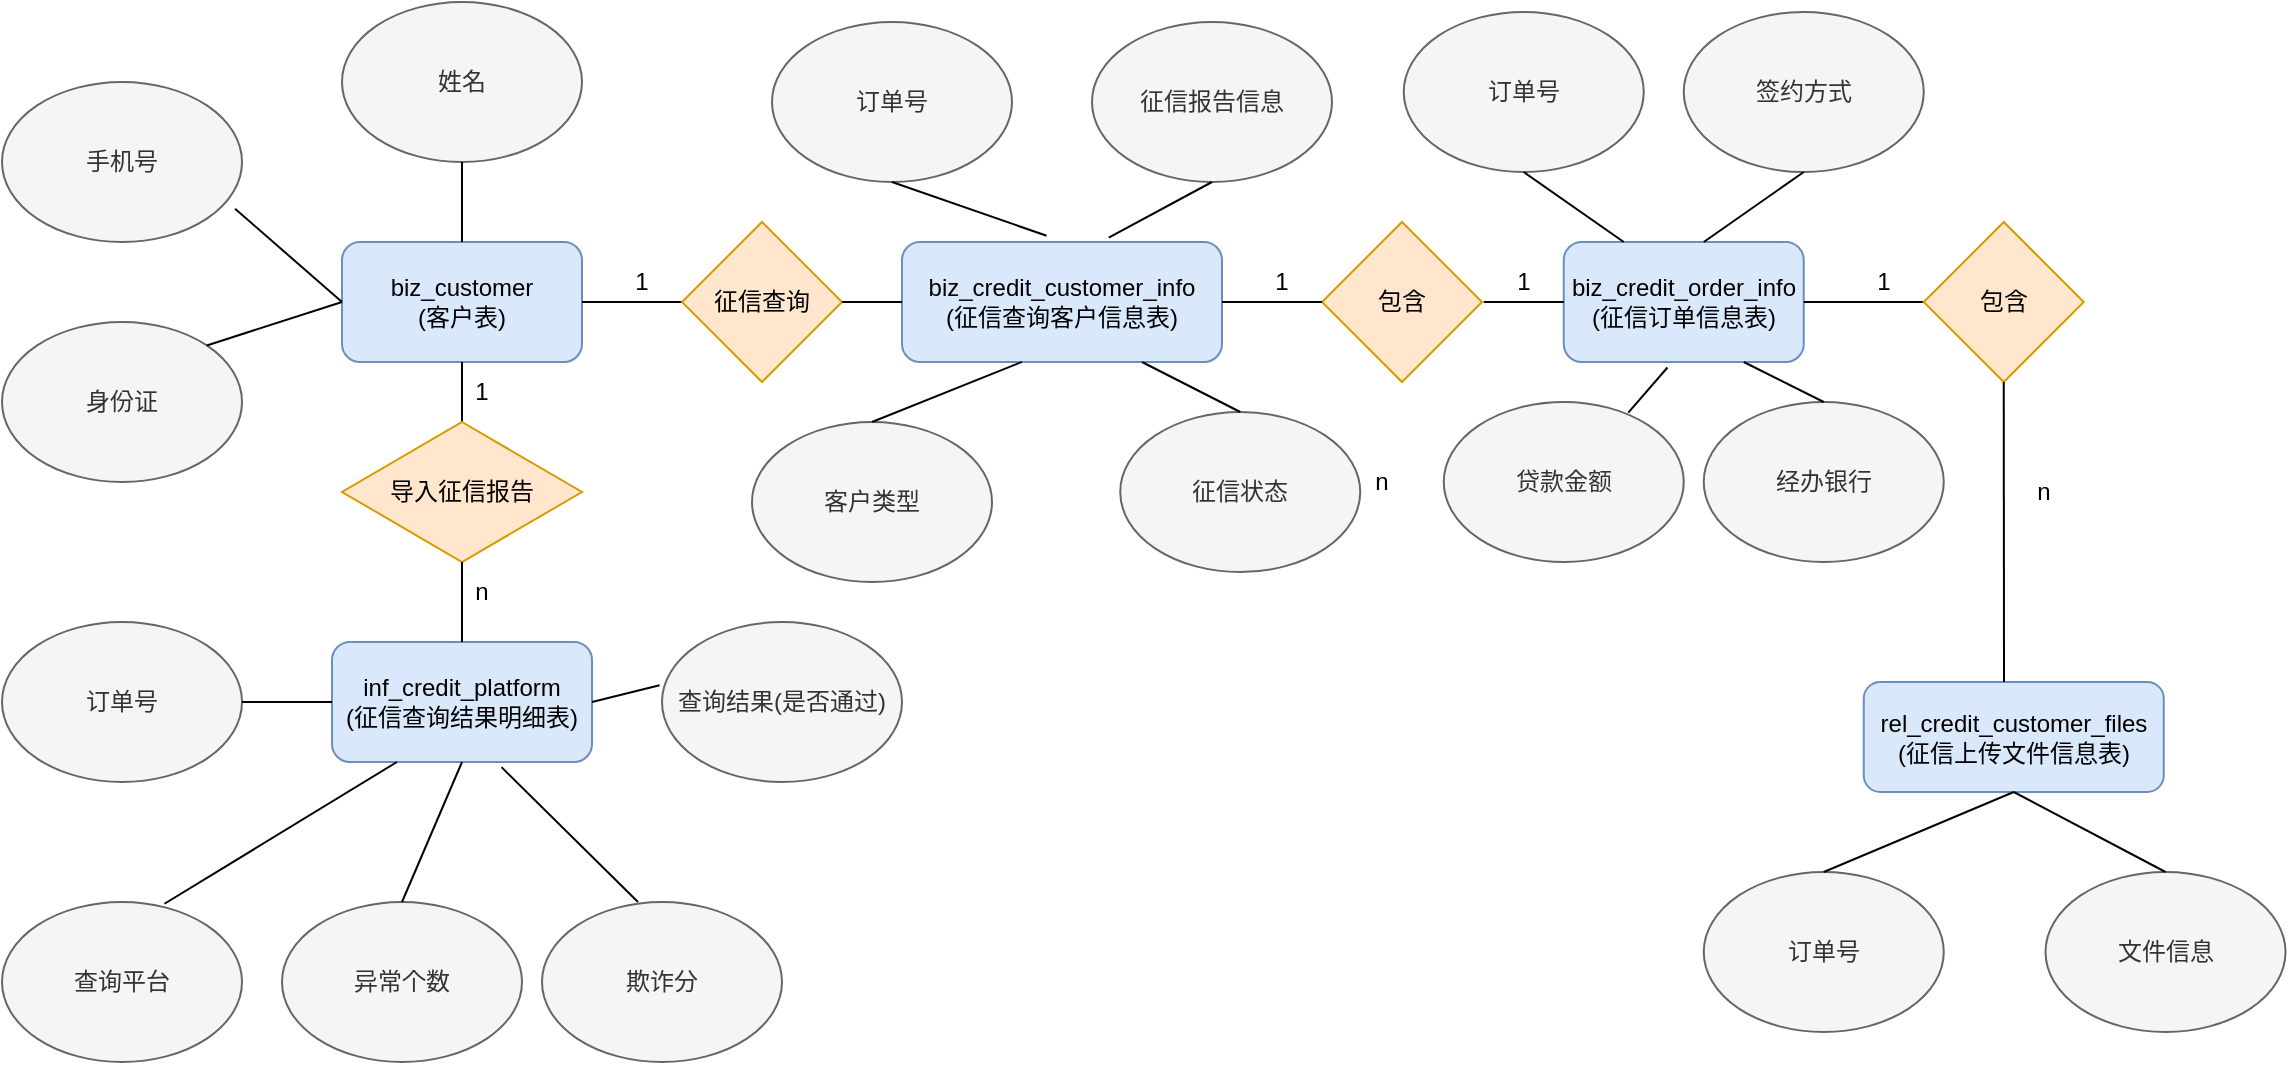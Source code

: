 <mxfile version="12.6.6" type="github">
  <diagram id="8V74wypXKoyKjCxsadvE" name="Page-1">
    <mxGraphModel dx="1483" dy="713" grid="1" gridSize="10" guides="1" tooltips="1" connect="1" arrows="1" fold="1" page="1" pageScale="1" pageWidth="1200" pageHeight="1920" math="0" shadow="0">
      <root>
        <mxCell id="0"/>
        <mxCell id="1" parent="0"/>
        <mxCell id="b-nBw8n8Qqu6ZaVx6pGk-138" value="n" style="text;html=1;strokeColor=none;fillColor=none;align=center;verticalAlign=middle;whiteSpace=wrap;rounded=0;" parent="1" vertex="1">
          <mxGeometry x="370" y="565" width="40" height="20" as="geometry"/>
        </mxCell>
        <mxCell id="b-nBw8n8Qqu6ZaVx6pGk-79" value="biz_customer&lt;br&gt;(客户表)" style="rounded=1;whiteSpace=wrap;html=1;fillColor=#dae8fc;strokeColor=#6c8ebf;" parent="1" vertex="1">
          <mxGeometry x="170" y="550" width="120" height="60" as="geometry"/>
        </mxCell>
        <mxCell id="b-nBw8n8Qqu6ZaVx6pGk-80" value="手机号" style="ellipse;whiteSpace=wrap;html=1;fillColor=#f5f5f5;strokeColor=#666666;fontColor=#333333;" parent="1" vertex="1">
          <mxGeometry y="470" width="120" height="80" as="geometry"/>
        </mxCell>
        <mxCell id="b-nBw8n8Qqu6ZaVx6pGk-81" value="姓名" style="ellipse;whiteSpace=wrap;html=1;direction=east;fillColor=#f5f5f5;strokeColor=#666666;fontColor=#333333;" parent="1" vertex="1">
          <mxGeometry x="170" y="430" width="120" height="80" as="geometry"/>
        </mxCell>
        <mxCell id="b-nBw8n8Qqu6ZaVx6pGk-82" value="身份证" style="ellipse;whiteSpace=wrap;html=1;fillColor=#f5f5f5;strokeColor=#666666;fontColor=#333333;" parent="1" vertex="1">
          <mxGeometry y="590" width="120" height="80" as="geometry"/>
        </mxCell>
        <mxCell id="b-nBw8n8Qqu6ZaVx6pGk-83" style="edgeStyle=orthogonalEdgeStyle;rounded=0;orthogonalLoop=1;jettySize=auto;html=1;exitX=0.5;exitY=1;exitDx=0;exitDy=0;fillColor=#f5f5f5;strokeColor=#666666;" parent="1" source="b-nBw8n8Qqu6ZaVx6pGk-81" target="b-nBw8n8Qqu6ZaVx6pGk-81" edge="1">
          <mxGeometry relative="1" as="geometry"/>
        </mxCell>
        <mxCell id="b-nBw8n8Qqu6ZaVx6pGk-84" value="" style="endArrow=none;html=1;exitX=0.5;exitY=0;exitDx=0;exitDy=0;entryX=0.5;entryY=1;entryDx=0;entryDy=0;" parent="1" source="b-nBw8n8Qqu6ZaVx6pGk-79" target="b-nBw8n8Qqu6ZaVx6pGk-81" edge="1">
          <mxGeometry width="50" height="50" relative="1" as="geometry">
            <mxPoint x="180" y="590" as="sourcePoint"/>
            <mxPoint x="70" y="510" as="targetPoint"/>
          </mxGeometry>
        </mxCell>
        <mxCell id="b-nBw8n8Qqu6ZaVx6pGk-85" value="" style="endArrow=none;html=1;entryX=0;entryY=0.5;entryDx=0;entryDy=0;exitX=1;exitY=0;exitDx=0;exitDy=0;" parent="1" source="b-nBw8n8Qqu6ZaVx6pGk-82" target="b-nBw8n8Qqu6ZaVx6pGk-79" edge="1">
          <mxGeometry width="50" height="50" relative="1" as="geometry">
            <mxPoint x="210" y="660" as="sourcePoint"/>
            <mxPoint x="260" y="610" as="targetPoint"/>
          </mxGeometry>
        </mxCell>
        <mxCell id="b-nBw8n8Qqu6ZaVx6pGk-86" value="" style="endArrow=none;html=1;entryX=0.971;entryY=0.792;entryDx=0;entryDy=0;exitX=0;exitY=0.5;exitDx=0;exitDy=0;entryPerimeter=0;" parent="1" source="b-nBw8n8Qqu6ZaVx6pGk-79" target="b-nBw8n8Qqu6ZaVx6pGk-80" edge="1">
          <mxGeometry width="50" height="50" relative="1" as="geometry">
            <mxPoint x="240" y="660" as="sourcePoint"/>
            <mxPoint x="240" y="620" as="targetPoint"/>
          </mxGeometry>
        </mxCell>
        <mxCell id="b-nBw8n8Qqu6ZaVx6pGk-87" value="" style="endArrow=none;html=1;exitX=1;exitY=0.5;exitDx=0;exitDy=0;entryX=0;entryY=0.5;entryDx=0;entryDy=0;" parent="1" source="b-nBw8n8Qqu6ZaVx6pGk-79" edge="1">
          <mxGeometry width="50" height="50" relative="1" as="geometry">
            <mxPoint x="290" y="610" as="sourcePoint"/>
            <mxPoint x="340" y="580.0" as="targetPoint"/>
          </mxGeometry>
        </mxCell>
        <mxCell id="b-nBw8n8Qqu6ZaVx6pGk-88" value="1" style="text;html=1;strokeColor=none;fillColor=none;align=center;verticalAlign=middle;whiteSpace=wrap;rounded=0;" parent="1" vertex="1">
          <mxGeometry x="300" y="560" width="40" height="20" as="geometry"/>
        </mxCell>
        <mxCell id="b-nBw8n8Qqu6ZaVx6pGk-89" value="征信查询" style="rhombus;whiteSpace=wrap;html=1;fillColor=#ffe6cc;strokeColor=#d79b00;" parent="1" vertex="1">
          <mxGeometry x="340" y="540" width="80" height="80" as="geometry"/>
        </mxCell>
        <mxCell id="b-nBw8n8Qqu6ZaVx6pGk-91" value="biz_credit_customer_info&lt;br&gt;(征信查询客户信息表)" style="rounded=1;whiteSpace=wrap;html=1;fillColor=#dae8fc;strokeColor=#6c8ebf;" parent="1" vertex="1">
          <mxGeometry x="450" y="550" width="160" height="60" as="geometry"/>
        </mxCell>
        <mxCell id="b-nBw8n8Qqu6ZaVx6pGk-92" value="订单号" style="ellipse;whiteSpace=wrap;html=1;fillColor=#f5f5f5;strokeColor=#666666;fontColor=#333333;" parent="1" vertex="1">
          <mxGeometry x="385" y="440" width="120" height="80" as="geometry"/>
        </mxCell>
        <mxCell id="b-nBw8n8Qqu6ZaVx6pGk-93" value="客户类型" style="ellipse;whiteSpace=wrap;html=1;fillColor=#f5f5f5;strokeColor=#666666;fontColor=#333333;" parent="1" vertex="1">
          <mxGeometry x="375" y="640" width="120" height="80" as="geometry"/>
        </mxCell>
        <mxCell id="b-nBw8n8Qqu6ZaVx6pGk-94" value="征信状态" style="ellipse;whiteSpace=wrap;html=1;fillColor=#f5f5f5;strokeColor=#666666;fontColor=#333333;" parent="1" vertex="1">
          <mxGeometry x="559.12" y="635" width="120" height="80" as="geometry"/>
        </mxCell>
        <mxCell id="b-nBw8n8Qqu6ZaVx6pGk-95" value="征信报告信息" style="ellipse;whiteSpace=wrap;html=1;fillColor=#f5f5f5;strokeColor=#666666;fontColor=#333333;" parent="1" vertex="1">
          <mxGeometry x="545" y="440" width="120" height="80" as="geometry"/>
        </mxCell>
        <mxCell id="b-nBw8n8Qqu6ZaVx6pGk-96" value="" style="endArrow=none;html=1;exitX=0.5;exitY=0;exitDx=0;exitDy=0;entryX=0.375;entryY=0.999;entryDx=0;entryDy=0;entryPerimeter=0;" parent="1" source="b-nBw8n8Qqu6ZaVx6pGk-93" target="b-nBw8n8Qqu6ZaVx6pGk-91" edge="1">
          <mxGeometry width="50" height="50" relative="1" as="geometry">
            <mxPoint x="415" y="670" as="sourcePoint"/>
            <mxPoint x="465" y="620" as="targetPoint"/>
          </mxGeometry>
        </mxCell>
        <mxCell id="b-nBw8n8Qqu6ZaVx6pGk-97" value="" style="endArrow=none;html=1;entryX=0.75;entryY=1;entryDx=0;entryDy=0;exitX=0.5;exitY=0;exitDx=0;exitDy=0;" parent="1" source="b-nBw8n8Qqu6ZaVx6pGk-94" target="b-nBw8n8Qqu6ZaVx6pGk-91" edge="1">
          <mxGeometry width="50" height="50" relative="1" as="geometry">
            <mxPoint x="-25" y="810" as="sourcePoint"/>
            <mxPoint x="25" y="760" as="targetPoint"/>
          </mxGeometry>
        </mxCell>
        <mxCell id="b-nBw8n8Qqu6ZaVx6pGk-98" value="" style="endArrow=none;html=1;entryX=0.5;entryY=1;entryDx=0;entryDy=0;exitX=0.646;exitY=-0.036;exitDx=0;exitDy=0;exitPerimeter=0;" parent="1" source="b-nBw8n8Qqu6ZaVx6pGk-91" target="b-nBw8n8Qqu6ZaVx6pGk-95" edge="1">
          <mxGeometry width="50" height="50" relative="1" as="geometry">
            <mxPoint x="-25" y="810" as="sourcePoint"/>
            <mxPoint x="25" y="760" as="targetPoint"/>
          </mxGeometry>
        </mxCell>
        <mxCell id="b-nBw8n8Qqu6ZaVx6pGk-99" value="" style="endArrow=none;html=1;entryX=0.5;entryY=1;entryDx=0;entryDy=0;exitX=0.452;exitY=-0.052;exitDx=0;exitDy=0;exitPerimeter=0;" parent="1" source="b-nBw8n8Qqu6ZaVx6pGk-91" target="b-nBw8n8Qqu6ZaVx6pGk-92" edge="1">
          <mxGeometry width="50" height="50" relative="1" as="geometry">
            <mxPoint x="-25" y="810" as="sourcePoint"/>
            <mxPoint x="25" y="760" as="targetPoint"/>
          </mxGeometry>
        </mxCell>
        <mxCell id="b-nBw8n8Qqu6ZaVx6pGk-102" value="inf_credit_platform&lt;br&gt;(征信查询结果明细表)" style="rounded=1;whiteSpace=wrap;html=1;fillColor=#dae8fc;strokeColor=#6c8ebf;" parent="1" vertex="1">
          <mxGeometry x="165" y="750" width="130" height="60" as="geometry"/>
        </mxCell>
        <mxCell id="b-nBw8n8Qqu6ZaVx6pGk-105" value="订单号" style="ellipse;whiteSpace=wrap;html=1;fillColor=#f5f5f5;strokeColor=#666666;fontColor=#333333;" parent="1" vertex="1">
          <mxGeometry y="740" width="120" height="80" as="geometry"/>
        </mxCell>
        <mxCell id="b-nBw8n8Qqu6ZaVx6pGk-106" value="异常个数" style="ellipse;whiteSpace=wrap;html=1;fillColor=#f5f5f5;strokeColor=#666666;fontColor=#333333;" parent="1" vertex="1">
          <mxGeometry x="140" y="880" width="120" height="80" as="geometry"/>
        </mxCell>
        <mxCell id="b-nBw8n8Qqu6ZaVx6pGk-107" value="查询平台" style="ellipse;whiteSpace=wrap;html=1;fillColor=#f5f5f5;strokeColor=#666666;fontColor=#333333;" parent="1" vertex="1">
          <mxGeometry y="880" width="120" height="80" as="geometry"/>
        </mxCell>
        <mxCell id="b-nBw8n8Qqu6ZaVx6pGk-108" value="欺诈分" style="ellipse;whiteSpace=wrap;html=1;fillColor=#f5f5f5;strokeColor=#666666;fontColor=#333333;" parent="1" vertex="1">
          <mxGeometry x="270" y="880" width="120" height="80" as="geometry"/>
        </mxCell>
        <mxCell id="b-nBw8n8Qqu6ZaVx6pGk-109" value="查询结果(是否通过)" style="ellipse;whiteSpace=wrap;html=1;fillColor=#f5f5f5;strokeColor=#666666;fontColor=#333333;" parent="1" vertex="1">
          <mxGeometry x="330" y="740" width="120" height="80" as="geometry"/>
        </mxCell>
        <mxCell id="b-nBw8n8Qqu6ZaVx6pGk-110" value="" style="endArrow=none;html=1;exitX=0.5;exitY=0;exitDx=0;exitDy=0;entryX=0.5;entryY=1;entryDx=0;entryDy=0;" parent="1" source="b-nBw8n8Qqu6ZaVx6pGk-106" target="b-nBw8n8Qqu6ZaVx6pGk-102" edge="1">
          <mxGeometry width="50" height="50" relative="1" as="geometry">
            <mxPoint x="190" y="880" as="sourcePoint"/>
            <mxPoint x="240" y="830" as="targetPoint"/>
          </mxGeometry>
        </mxCell>
        <mxCell id="b-nBw8n8Qqu6ZaVx6pGk-111" value="" style="endArrow=none;html=1;exitX=0.4;exitY=0;exitDx=0;exitDy=0;exitPerimeter=0;entryX=0.652;entryY=1.043;entryDx=0;entryDy=0;entryPerimeter=0;" parent="1" source="b-nBw8n8Qqu6ZaVx6pGk-108" target="b-nBw8n8Qqu6ZaVx6pGk-102" edge="1">
          <mxGeometry width="50" height="50" relative="1" as="geometry">
            <mxPoint x="220" y="880" as="sourcePoint"/>
            <mxPoint x="270" y="830" as="targetPoint"/>
          </mxGeometry>
        </mxCell>
        <mxCell id="b-nBw8n8Qqu6ZaVx6pGk-112" value="" style="endArrow=none;html=1;exitX=-0.01;exitY=0.395;exitDx=0;exitDy=0;exitPerimeter=0;entryX=1;entryY=0.5;entryDx=0;entryDy=0;" parent="1" source="b-nBw8n8Qqu6ZaVx6pGk-109" target="b-nBw8n8Qqu6ZaVx6pGk-102" edge="1">
          <mxGeometry width="50" height="50" relative="1" as="geometry">
            <mxPoint x="230" y="760" as="sourcePoint"/>
            <mxPoint x="280" y="710" as="targetPoint"/>
          </mxGeometry>
        </mxCell>
        <mxCell id="b-nBw8n8Qqu6ZaVx6pGk-113" value="" style="endArrow=none;html=1;exitX=0.677;exitY=0.011;exitDx=0;exitDy=0;entryX=0.25;entryY=1;entryDx=0;entryDy=0;exitPerimeter=0;" parent="1" source="b-nBw8n8Qqu6ZaVx6pGk-107" target="b-nBw8n8Qqu6ZaVx6pGk-102" edge="1">
          <mxGeometry width="50" height="50" relative="1" as="geometry">
            <mxPoint x="180" y="890" as="sourcePoint"/>
            <mxPoint x="235" y="841" as="targetPoint"/>
          </mxGeometry>
        </mxCell>
        <mxCell id="b-nBw8n8Qqu6ZaVx6pGk-114" value="" style="endArrow=none;html=1;exitX=0;exitY=0.5;exitDx=0;exitDy=0;entryX=1;entryY=0.5;entryDx=0;entryDy=0;" parent="1" source="b-nBw8n8Qqu6ZaVx6pGk-102" target="b-nBw8n8Qqu6ZaVx6pGk-105" edge="1">
          <mxGeometry width="50" height="50" relative="1" as="geometry">
            <mxPoint x="190" y="900" as="sourcePoint"/>
            <mxPoint x="245" y="851" as="targetPoint"/>
          </mxGeometry>
        </mxCell>
        <mxCell id="b-nBw8n8Qqu6ZaVx6pGk-117" value="" style="endArrow=none;html=1;entryX=0.5;entryY=1;entryDx=0;entryDy=0;" parent="1" target="b-nBw8n8Qqu6ZaVx6pGk-79" edge="1">
          <mxGeometry width="50" height="50" relative="1" as="geometry">
            <mxPoint x="230" y="640" as="sourcePoint"/>
            <mxPoint x="240" y="690" as="targetPoint"/>
          </mxGeometry>
        </mxCell>
        <mxCell id="b-nBw8n8Qqu6ZaVx6pGk-118" value="导入征信报告" style="rhombus;whiteSpace=wrap;html=1;fillColor=#ffe6cc;strokeColor=#d79b00;" parent="1" vertex="1">
          <mxGeometry x="170" y="640" width="120" height="70" as="geometry"/>
        </mxCell>
        <mxCell id="b-nBw8n8Qqu6ZaVx6pGk-119" value="" style="endArrow=none;html=1;entryX=0.5;entryY=1;entryDx=0;entryDy=0;exitX=0.5;exitY=0;exitDx=0;exitDy=0;" parent="1" source="b-nBw8n8Qqu6ZaVx6pGk-102" target="b-nBw8n8Qqu6ZaVx6pGk-118" edge="1">
          <mxGeometry width="50" height="50" relative="1" as="geometry">
            <mxPoint x="240" y="650" as="sourcePoint"/>
            <mxPoint x="240" y="620" as="targetPoint"/>
          </mxGeometry>
        </mxCell>
        <mxCell id="b-nBw8n8Qqu6ZaVx6pGk-120" value="1" style="text;html=1;strokeColor=none;fillColor=none;align=center;verticalAlign=middle;whiteSpace=wrap;rounded=0;" parent="1" vertex="1">
          <mxGeometry x="220" y="615" width="40" height="20" as="geometry"/>
        </mxCell>
        <mxCell id="b-nBw8n8Qqu6ZaVx6pGk-121" value="n" style="text;html=1;strokeColor=none;fillColor=none;align=center;verticalAlign=middle;whiteSpace=wrap;rounded=0;" parent="1" vertex="1">
          <mxGeometry x="220" y="715" width="40" height="20" as="geometry"/>
        </mxCell>
        <mxCell id="b-nBw8n8Qqu6ZaVx6pGk-123" value="biz_credit_order_info&lt;br&gt;(征信订单信息表)" style="rounded=1;whiteSpace=wrap;html=1;fillColor=#dae8fc;strokeColor=#6c8ebf;" parent="1" vertex="1">
          <mxGeometry x="780.88" y="550" width="120" height="60" as="geometry"/>
        </mxCell>
        <mxCell id="b-nBw8n8Qqu6ZaVx6pGk-124" value="包含" style="rhombus;whiteSpace=wrap;html=1;fillColor=#ffe6cc;strokeColor=#d79b00;" parent="1" vertex="1">
          <mxGeometry x="660" y="540" width="80" height="80" as="geometry"/>
        </mxCell>
        <mxCell id="b-nBw8n8Qqu6ZaVx6pGk-126" value="" style="endArrow=none;html=1;entryX=0;entryY=0.5;entryDx=0;entryDy=0;exitX=1;exitY=0.5;exitDx=0;exitDy=0;" parent="1" source="b-nBw8n8Qqu6ZaVx6pGk-123" edge="1">
          <mxGeometry width="50" height="50" relative="1" as="geometry">
            <mxPoint x="920.88" y="580" as="sourcePoint"/>
            <mxPoint x="960.88" y="580" as="targetPoint"/>
          </mxGeometry>
        </mxCell>
        <mxCell id="b-nBw8n8Qqu6ZaVx6pGk-127" value="" style="endArrow=none;html=1;exitX=1;exitY=0.5;exitDx=0;exitDy=0;" parent="1" edge="1">
          <mxGeometry width="50" height="50" relative="1" as="geometry">
            <mxPoint x="740.88" y="580" as="sourcePoint"/>
            <mxPoint x="780.88" y="580" as="targetPoint"/>
          </mxGeometry>
        </mxCell>
        <mxCell id="b-nBw8n8Qqu6ZaVx6pGk-131" value="" style="endArrow=none;html=1;exitX=0;exitY=0.5;exitDx=0;exitDy=0;entryX=1;entryY=0.5;entryDx=0;entryDy=0;" parent="1" source="b-nBw8n8Qqu6ZaVx6pGk-91" target="b-nBw8n8Qqu6ZaVx6pGk-89" edge="1">
          <mxGeometry width="50" height="50" relative="1" as="geometry">
            <mxPoint x="905.88" y="735" as="sourcePoint"/>
            <mxPoint x="985.88" y="685" as="targetPoint"/>
          </mxGeometry>
        </mxCell>
        <mxCell id="b-nBw8n8Qqu6ZaVx6pGk-139" value="1" style="text;html=1;strokeColor=none;fillColor=none;align=center;verticalAlign=middle;whiteSpace=wrap;rounded=0;" parent="1" vertex="1">
          <mxGeometry x="920.88" y="560" width="40" height="20" as="geometry"/>
        </mxCell>
        <mxCell id="b-nBw8n8Qqu6ZaVx6pGk-141" value="rel_credit_customer_files&lt;br&gt;(征信上传文件信息表)" style="rounded=1;whiteSpace=wrap;html=1;fillColor=#dae8fc;strokeColor=#6c8ebf;" parent="1" vertex="1">
          <mxGeometry x="930.88" y="770" width="150" height="55" as="geometry"/>
        </mxCell>
        <mxCell id="b-nBw8n8Qqu6ZaVx6pGk-143" value="订单号" style="ellipse;whiteSpace=wrap;html=1;fillColor=#f5f5f5;strokeColor=#666666;fontColor=#333333;" parent="1" vertex="1">
          <mxGeometry x="850.88" y="865" width="120" height="80" as="geometry"/>
        </mxCell>
        <mxCell id="b-nBw8n8Qqu6ZaVx6pGk-144" value="" style="endArrow=none;html=1;entryX=0.5;entryY=1;entryDx=0;entryDy=0;exitX=0.5;exitY=0;exitDx=0;exitDy=0;" parent="1" source="b-nBw8n8Qqu6ZaVx6pGk-143" target="b-nBw8n8Qqu6ZaVx6pGk-141" edge="1">
          <mxGeometry width="50" height="50" relative="1" as="geometry">
            <mxPoint x="1091.76" y="875" as="sourcePoint"/>
            <mxPoint x="1141.76" y="825" as="targetPoint"/>
          </mxGeometry>
        </mxCell>
        <mxCell id="b-nBw8n8Qqu6ZaVx6pGk-145" value="文件信息" style="ellipse;whiteSpace=wrap;html=1;fillColor=#f5f5f5;strokeColor=#666666;fontColor=#333333;" parent="1" vertex="1">
          <mxGeometry x="1021.76" y="865" width="120" height="80" as="geometry"/>
        </mxCell>
        <mxCell id="b-nBw8n8Qqu6ZaVx6pGk-146" value="" style="endArrow=none;html=1;exitX=0.5;exitY=0;exitDx=0;exitDy=0;entryX=0.5;entryY=1;entryDx=0;entryDy=0;" parent="1" source="b-nBw8n8Qqu6ZaVx6pGk-145" target="b-nBw8n8Qqu6ZaVx6pGk-141" edge="1">
          <mxGeometry width="50" height="50" relative="1" as="geometry">
            <mxPoint x="920.88" y="875" as="sourcePoint"/>
            <mxPoint x="1001.76" y="830" as="targetPoint"/>
          </mxGeometry>
        </mxCell>
        <mxCell id="b-nBw8n8Qqu6ZaVx6pGk-148" value="订单号" style="ellipse;whiteSpace=wrap;html=1;fillColor=#f5f5f5;strokeColor=#666666;fontColor=#333333;" parent="1" vertex="1">
          <mxGeometry x="700.88" y="435" width="120" height="80" as="geometry"/>
        </mxCell>
        <mxCell id="b-nBw8n8Qqu6ZaVx6pGk-149" value="贷款金额" style="ellipse;whiteSpace=wrap;html=1;fillColor=#f5f5f5;strokeColor=#666666;fontColor=#333333;" parent="1" vertex="1">
          <mxGeometry x="720.88" y="630" width="120" height="80" as="geometry"/>
        </mxCell>
        <mxCell id="b-nBw8n8Qqu6ZaVx6pGk-150" value="n" style="text;html=1;strokeColor=none;fillColor=none;align=center;verticalAlign=middle;whiteSpace=wrap;rounded=0;" parent="1" vertex="1">
          <mxGeometry x="670" y="660" width="40" height="20" as="geometry"/>
        </mxCell>
        <mxCell id="b-nBw8n8Qqu6ZaVx6pGk-151" value="经办银行" style="ellipse;whiteSpace=wrap;html=1;fillColor=#f5f5f5;strokeColor=#666666;fontColor=#333333;" parent="1" vertex="1">
          <mxGeometry x="850.88" y="630" width="120" height="80" as="geometry"/>
        </mxCell>
        <mxCell id="b-nBw8n8Qqu6ZaVx6pGk-152" value="签约方式" style="ellipse;whiteSpace=wrap;html=1;fillColor=#f5f5f5;strokeColor=#666666;fontColor=#333333;" parent="1" vertex="1">
          <mxGeometry x="840.88" y="435" width="120" height="80" as="geometry"/>
        </mxCell>
        <mxCell id="b-nBw8n8Qqu6ZaVx6pGk-154" value="" style="endArrow=none;html=1;exitX=0.5;exitY=0;exitDx=0;exitDy=0;entryX=0.75;entryY=1;entryDx=0;entryDy=0;" parent="1" source="b-nBw8n8Qqu6ZaVx6pGk-151" target="b-nBw8n8Qqu6ZaVx6pGk-123" edge="1">
          <mxGeometry width="50" height="50" relative="1" as="geometry">
            <mxPoint x="650.88" y="530" as="sourcePoint"/>
            <mxPoint x="700.88" y="480" as="targetPoint"/>
          </mxGeometry>
        </mxCell>
        <mxCell id="b-nBw8n8Qqu6ZaVx6pGk-155" value="" style="endArrow=none;html=1;exitX=0.769;exitY=0.067;exitDx=0;exitDy=0;exitPerimeter=0;entryX=0.432;entryY=1.046;entryDx=0;entryDy=0;entryPerimeter=0;" parent="1" source="b-nBw8n8Qqu6ZaVx6pGk-149" target="b-nBw8n8Qqu6ZaVx6pGk-123" edge="1">
          <mxGeometry width="50" height="50" relative="1" as="geometry">
            <mxPoint x="770.88" y="650" as="sourcePoint"/>
            <mxPoint x="820.88" y="600" as="targetPoint"/>
          </mxGeometry>
        </mxCell>
        <mxCell id="b-nBw8n8Qqu6ZaVx6pGk-156" value="" style="endArrow=none;html=1;entryX=0.5;entryY=1;entryDx=0;entryDy=0;" parent="1" target="b-nBw8n8Qqu6ZaVx6pGk-152" edge="1">
          <mxGeometry width="50" height="50" relative="1" as="geometry">
            <mxPoint x="850.88" y="550" as="sourcePoint"/>
            <mxPoint x="880.88" y="530" as="targetPoint"/>
          </mxGeometry>
        </mxCell>
        <mxCell id="b-nBw8n8Qqu6ZaVx6pGk-157" value="" style="endArrow=none;html=1;exitX=0.25;exitY=0;exitDx=0;exitDy=0;entryX=0.5;entryY=1;entryDx=0;entryDy=0;" parent="1" source="b-nBw8n8Qqu6ZaVx6pGk-123" target="b-nBw8n8Qqu6ZaVx6pGk-148" edge="1">
          <mxGeometry width="50" height="50" relative="1" as="geometry">
            <mxPoint x="670.88" y="560" as="sourcePoint"/>
            <mxPoint x="720.88" y="510" as="targetPoint"/>
          </mxGeometry>
        </mxCell>
        <mxCell id="b-nBw8n8Qqu6ZaVx6pGk-158" value="1" style="text;html=1;strokeColor=none;fillColor=none;align=center;verticalAlign=middle;whiteSpace=wrap;rounded=0;" parent="1" vertex="1">
          <mxGeometry x="740.88" y="560" width="40" height="20" as="geometry"/>
        </mxCell>
        <mxCell id="B4QAFo7icg7aVBGsnQiZ-1" value="" style="endArrow=none;html=1;exitX=1;exitY=0.5;exitDx=0;exitDy=0;entryX=0;entryY=0.5;entryDx=0;entryDy=0;" edge="1" parent="1" source="b-nBw8n8Qqu6ZaVx6pGk-91" target="b-nBw8n8Qqu6ZaVx6pGk-124">
          <mxGeometry width="50" height="50" relative="1" as="geometry">
            <mxPoint x="660" y="560" as="sourcePoint"/>
            <mxPoint x="710" y="510" as="targetPoint"/>
          </mxGeometry>
        </mxCell>
        <mxCell id="B4QAFo7icg7aVBGsnQiZ-2" value="1" style="text;html=1;strokeColor=none;fillColor=none;align=center;verticalAlign=middle;whiteSpace=wrap;rounded=0;" vertex="1" parent="1">
          <mxGeometry x="620" y="560" width="40" height="20" as="geometry"/>
        </mxCell>
        <mxCell id="B4QAFo7icg7aVBGsnQiZ-3" value="包含" style="rhombus;whiteSpace=wrap;html=1;fillColor=#ffe6cc;strokeColor=#d79b00;" vertex="1" parent="1">
          <mxGeometry x="960.88" y="540" width="80" height="80" as="geometry"/>
        </mxCell>
        <mxCell id="B4QAFo7icg7aVBGsnQiZ-4" value="" style="endArrow=none;html=1;entryX=0.5;entryY=1;entryDx=0;entryDy=0;" edge="1" parent="1" target="B4QAFo7icg7aVBGsnQiZ-3">
          <mxGeometry width="50" height="50" relative="1" as="geometry">
            <mxPoint x="1001" y="770" as="sourcePoint"/>
            <mxPoint x="710" y="630" as="targetPoint"/>
          </mxGeometry>
        </mxCell>
        <mxCell id="B4QAFo7icg7aVBGsnQiZ-5" value="n" style="text;html=1;strokeColor=none;fillColor=none;align=center;verticalAlign=middle;whiteSpace=wrap;rounded=0;" vertex="1" parent="1">
          <mxGeometry x="1000.88" y="665" width="40" height="20" as="geometry"/>
        </mxCell>
      </root>
    </mxGraphModel>
  </diagram>
</mxfile>
